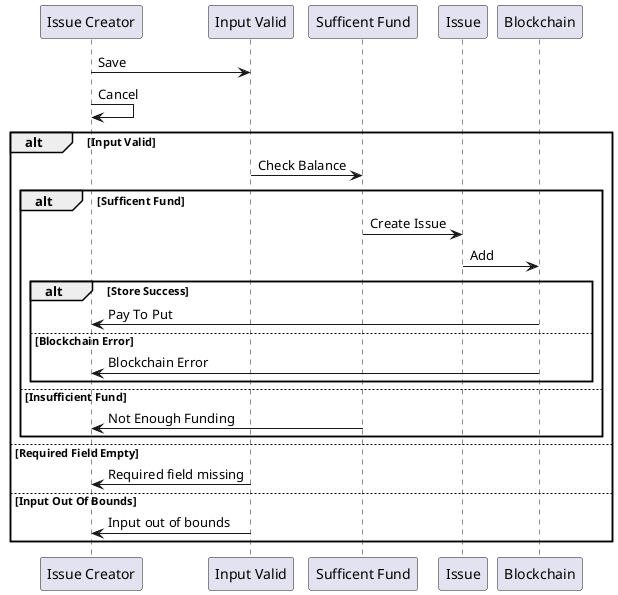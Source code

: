 @startuml "UC10 Create Issue"
"Issue Creator" -> "Input Valid": Save
"Issue Creator" -> "Issue Creator": Cancel

alt Input Valid

    "Input Valid" -> "Sufficent Fund": Check Balance

    alt Sufficent Fund
        "Sufficent Fund" -> Issue: Create Issue
        "Issue" -> "Blockchain": Add 
        
        alt Store Success
             "Blockchain" -> "Issue Creator": Pay To Put
        else Blockchain Error
            "Blockchain" -> "Issue Creator" : Blockchain Error
        end
         
    else Insufficient Fund
        "Sufficent Fund" -> "Issue Creator" : Not Enough Funding
     end
    
else Required Field Empty

    "Input Valid" -> "Issue Creator": Required field missing

else Input Out Of Bounds

   "Input Valid" -> "Issue Creator": Input out of bounds

end

@enduml